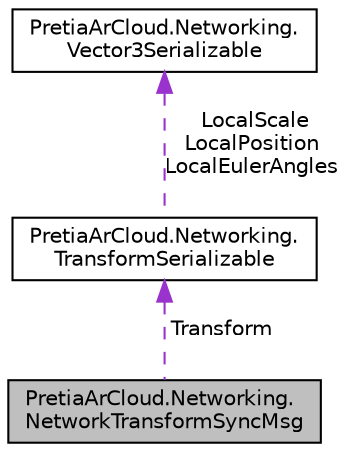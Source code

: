 digraph "PretiaArCloud.Networking.NetworkTransformSyncMsg"
{
 // LATEX_PDF_SIZE
  edge [fontname="Helvetica",fontsize="10",labelfontname="Helvetica",labelfontsize="10"];
  node [fontname="Helvetica",fontsize="10",shape=record];
  Node1 [label="PretiaArCloud.Networking.\lNetworkTransformSyncMsg",height=0.2,width=0.4,color="black", fillcolor="grey75", style="filled", fontcolor="black",tooltip=" "];
  Node2 -> Node1 [dir="back",color="darkorchid3",fontsize="10",style="dashed",label=" Transform" ,fontname="Helvetica"];
  Node2 [label="PretiaArCloud.Networking.\lTransformSerializable",height=0.2,width=0.4,color="black", fillcolor="white", style="filled",URL="$structPretiaArCloud_1_1Networking_1_1TransformSerializable.html",tooltip=" "];
  Node3 -> Node2 [dir="back",color="darkorchid3",fontsize="10",style="dashed",label=" LocalScale\nLocalPosition\nLocalEulerAngles" ,fontname="Helvetica"];
  Node3 [label="PretiaArCloud.Networking.\lVector3Serializable",height=0.2,width=0.4,color="black", fillcolor="white", style="filled",URL="$structPretiaArCloud_1_1Networking_1_1Vector3Serializable.html",tooltip=" "];
}
